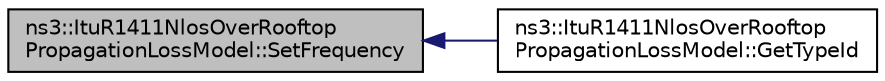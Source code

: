 digraph "ns3::ItuR1411NlosOverRooftopPropagationLossModel::SetFrequency"
{
  edge [fontname="Helvetica",fontsize="10",labelfontname="Helvetica",labelfontsize="10"];
  node [fontname="Helvetica",fontsize="10",shape=record];
  rankdir="LR";
  Node1 [label="ns3::ItuR1411NlosOverRooftop\lPropagationLossModel::SetFrequency",height=0.2,width=0.4,color="black", fillcolor="grey75", style="filled", fontcolor="black"];
  Node1 -> Node2 [dir="back",color="midnightblue",fontsize="10",style="solid"];
  Node2 [label="ns3::ItuR1411NlosOverRooftop\lPropagationLossModel::GetTypeId",height=0.2,width=0.4,color="black", fillcolor="white", style="filled",URL="$d6/d73/classns3_1_1ItuR1411NlosOverRooftopPropagationLossModel.html#a3df254b2b204120c7643ba70723d5094",tooltip="Get the type ID. "];
}
